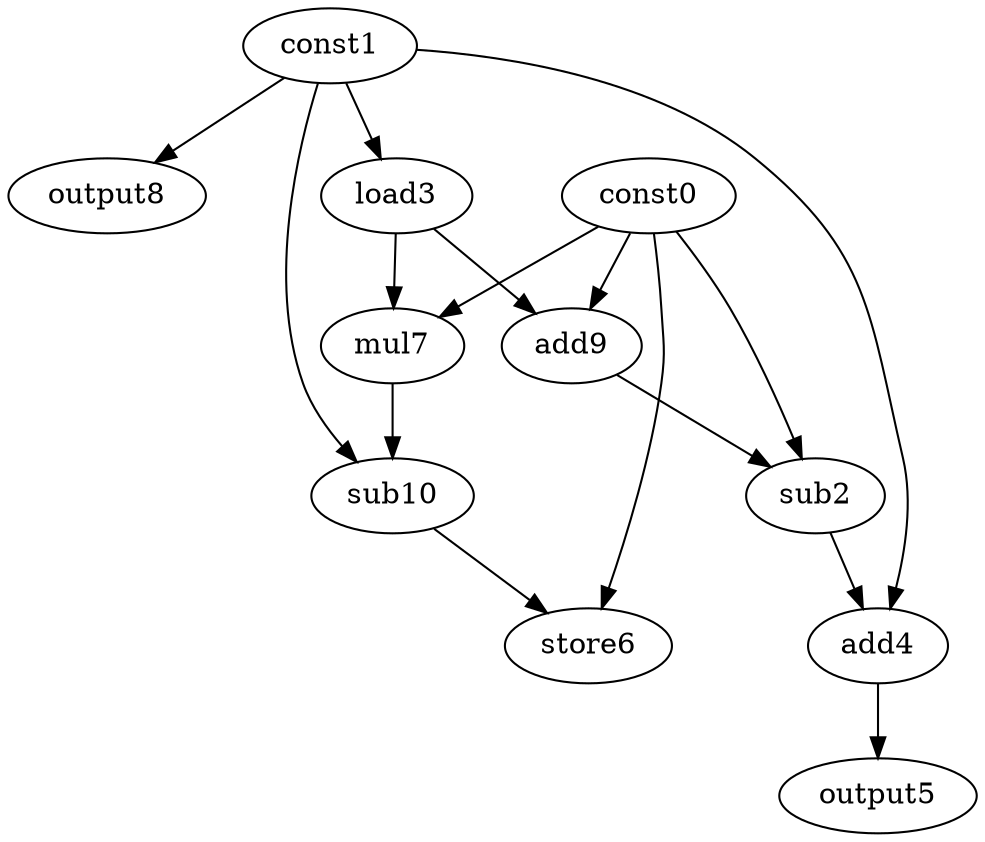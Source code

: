 digraph G { 
const0[opcode=const]; 
const1[opcode=const]; 
sub2[opcode=sub]; 
load3[opcode=load]; 
add4[opcode=add]; 
output5[opcode=output]; 
store6[opcode=store]; 
mul7[opcode=mul]; 
output8[opcode=output]; 
add9[opcode=add]; 
sub10[opcode=sub]; 
const1->load3[operand=0];
const1->output8[operand=0];
const0->mul7[operand=0];
load3->mul7[operand=1];
const0->add9[operand=0];
load3->add9[operand=1];
const0->sub2[operand=0];
add9->sub2[operand=1];
mul7->sub10[operand=0];
const1->sub10[operand=1];
const1->add4[operand=0];
sub2->add4[operand=1];
const0->store6[operand=0];
sub10->store6[operand=1];
add4->output5[operand=0];
}
